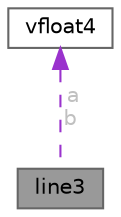 digraph "line3"
{
 // LATEX_PDF_SIZE
  bgcolor="transparent";
  edge [fontname=Helvetica,fontsize=10,labelfontname=Helvetica,labelfontsize=10];
  node [fontname=Helvetica,fontsize=10,shape=box,height=0.2,width=0.4];
  Node1 [id="Node000001",label="line3",height=0.2,width=0.4,color="gray40", fillcolor="grey60", style="filled", fontcolor="black",tooltip=" "];
  Node2 -> Node1 [id="edge2_Node000001_Node000002",dir="back",color="darkorchid3",style="dashed",tooltip=" ",label=" a\nb",fontcolor="grey" ];
  Node2 [id="Node000002",label="vfloat4",height=0.2,width=0.4,color="gray40", fillcolor="white", style="filled",URL="$structvfloat4.html",tooltip="4x32-bit vectors, implemented using Armv8-A NEON."];
}
